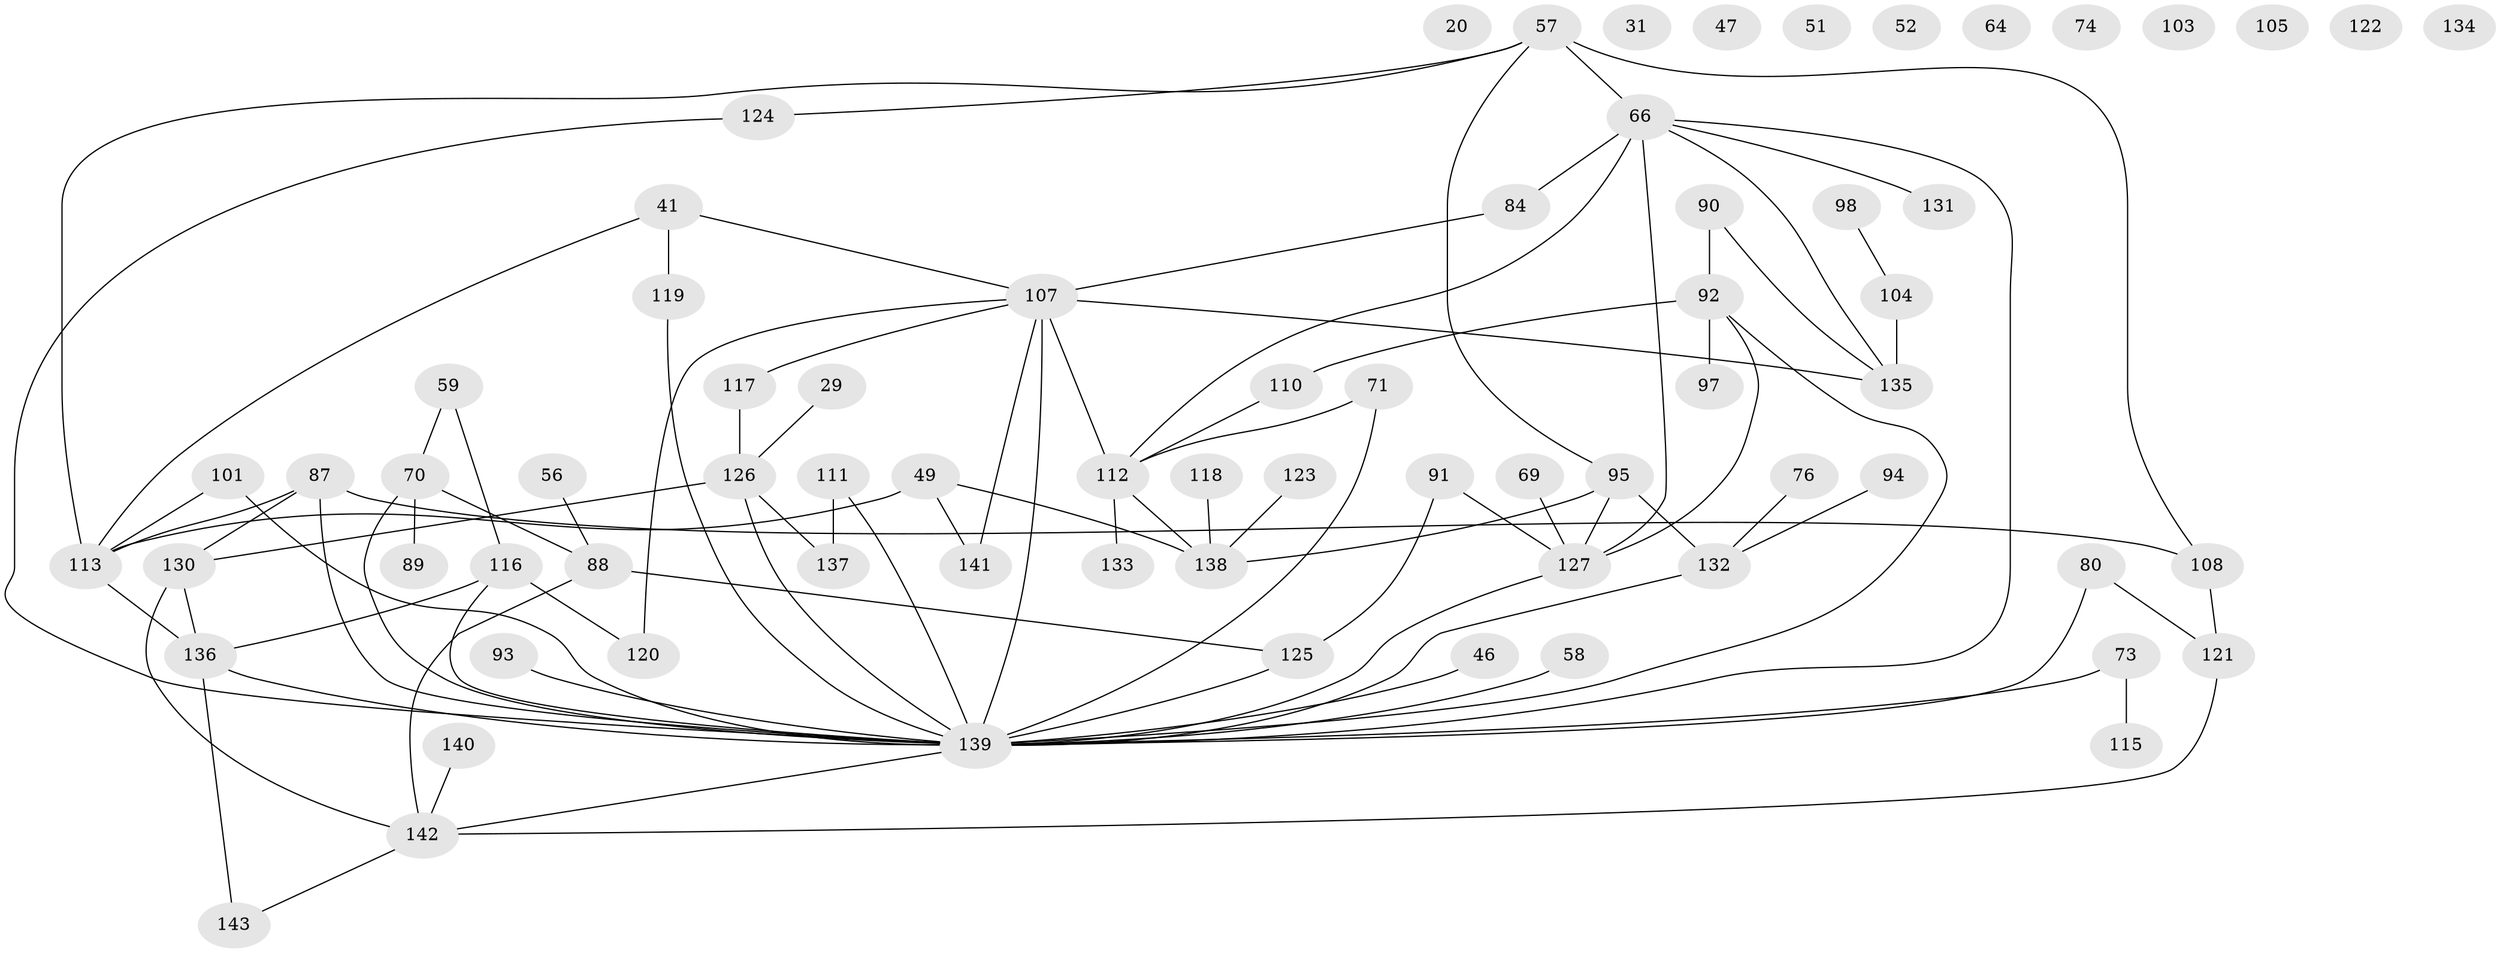 // original degree distribution, {2: 0.2727272727272727, 4: 0.14685314685314685, 1: 0.18181818181818182, 3: 0.21678321678321677, 5: 0.04895104895104895, 0: 0.07692307692307693, 6: 0.04195804195804196, 8: 0.006993006993006993, 10: 0.006993006993006993}
// Generated by graph-tools (version 1.1) at 2025/40/03/09/25 04:40:03]
// undirected, 71 vertices, 93 edges
graph export_dot {
graph [start="1"]
  node [color=gray90,style=filled];
  20;
  29;
  31;
  41 [super="+38"];
  46;
  47;
  49;
  51;
  52;
  56 [super="+13"];
  57 [super="+11+23"];
  58;
  59;
  64;
  66;
  69;
  70 [super="+27+30"];
  71;
  73 [super="+42"];
  74;
  76;
  80;
  84 [super="+83"];
  87;
  88 [super="+37"];
  89;
  90;
  91;
  92;
  93;
  94;
  95;
  97;
  98;
  101 [super="+68+55"];
  103;
  104;
  105;
  107 [super="+16+100+79"];
  108 [super="+54"];
  110;
  111;
  112 [super="+7+99+50"];
  113 [super="+4+25"];
  115;
  116 [super="+60"];
  117;
  118;
  119;
  120 [super="+6"];
  121;
  122;
  123;
  124;
  125;
  126 [super="+65+78+109"];
  127 [super="+14"];
  130 [super="+19"];
  131;
  132 [super="+77+61+44"];
  133;
  134;
  135 [super="+18"];
  136 [super="+48"];
  137;
  138 [super="+75+81"];
  139 [super="+114+86"];
  140;
  141;
  142 [super="+129+128+106"];
  143;
  29 -- 126;
  41 -- 113 [weight=2];
  41 -- 119;
  41 -- 107 [weight=2];
  46 -- 139;
  49 -- 141;
  49 -- 113 [weight=2];
  49 -- 138;
  56 -- 88;
  57 -- 66 [weight=2];
  57 -- 124;
  57 -- 108;
  57 -- 95;
  57 -- 113;
  58 -- 139;
  59 -- 116;
  59 -- 70;
  66 -- 127 [weight=2];
  66 -- 131;
  66 -- 139 [weight=2];
  66 -- 84;
  66 -- 112;
  66 -- 135;
  69 -- 127;
  70 -- 88 [weight=2];
  70 -- 89;
  70 -- 139;
  71 -- 139;
  71 -- 112;
  73 -- 115;
  73 -- 139 [weight=4];
  76 -- 132;
  80 -- 121;
  80 -- 139;
  84 -- 107;
  87 -- 108;
  87 -- 113;
  87 -- 130;
  87 -- 139;
  88 -- 125;
  88 -- 142;
  90 -- 92;
  90 -- 135;
  91 -- 125;
  91 -- 127 [weight=2];
  92 -- 97;
  92 -- 110;
  92 -- 127;
  92 -- 139;
  93 -- 139;
  94 -- 132;
  95 -- 132;
  95 -- 127;
  95 -- 138;
  98 -- 104;
  101 -- 113;
  101 -- 139 [weight=2];
  104 -- 135;
  107 -- 135;
  107 -- 139 [weight=2];
  107 -- 117;
  107 -- 120;
  107 -- 141;
  107 -- 112 [weight=2];
  108 -- 121 [weight=2];
  110 -- 112;
  111 -- 137;
  111 -- 139;
  112 -- 133;
  112 -- 138;
  113 -- 136;
  116 -- 139 [weight=3];
  116 -- 136;
  116 -- 120;
  117 -- 126;
  118 -- 138;
  119 -- 139;
  121 -- 142;
  123 -- 138;
  124 -- 139;
  125 -- 139;
  126 -- 139 [weight=3];
  126 -- 130 [weight=2];
  126 -- 137;
  127 -- 139;
  130 -- 136;
  130 -- 142;
  132 -- 139;
  136 -- 139;
  136 -- 143;
  139 -- 142;
  140 -- 142;
  142 -- 143;
}

